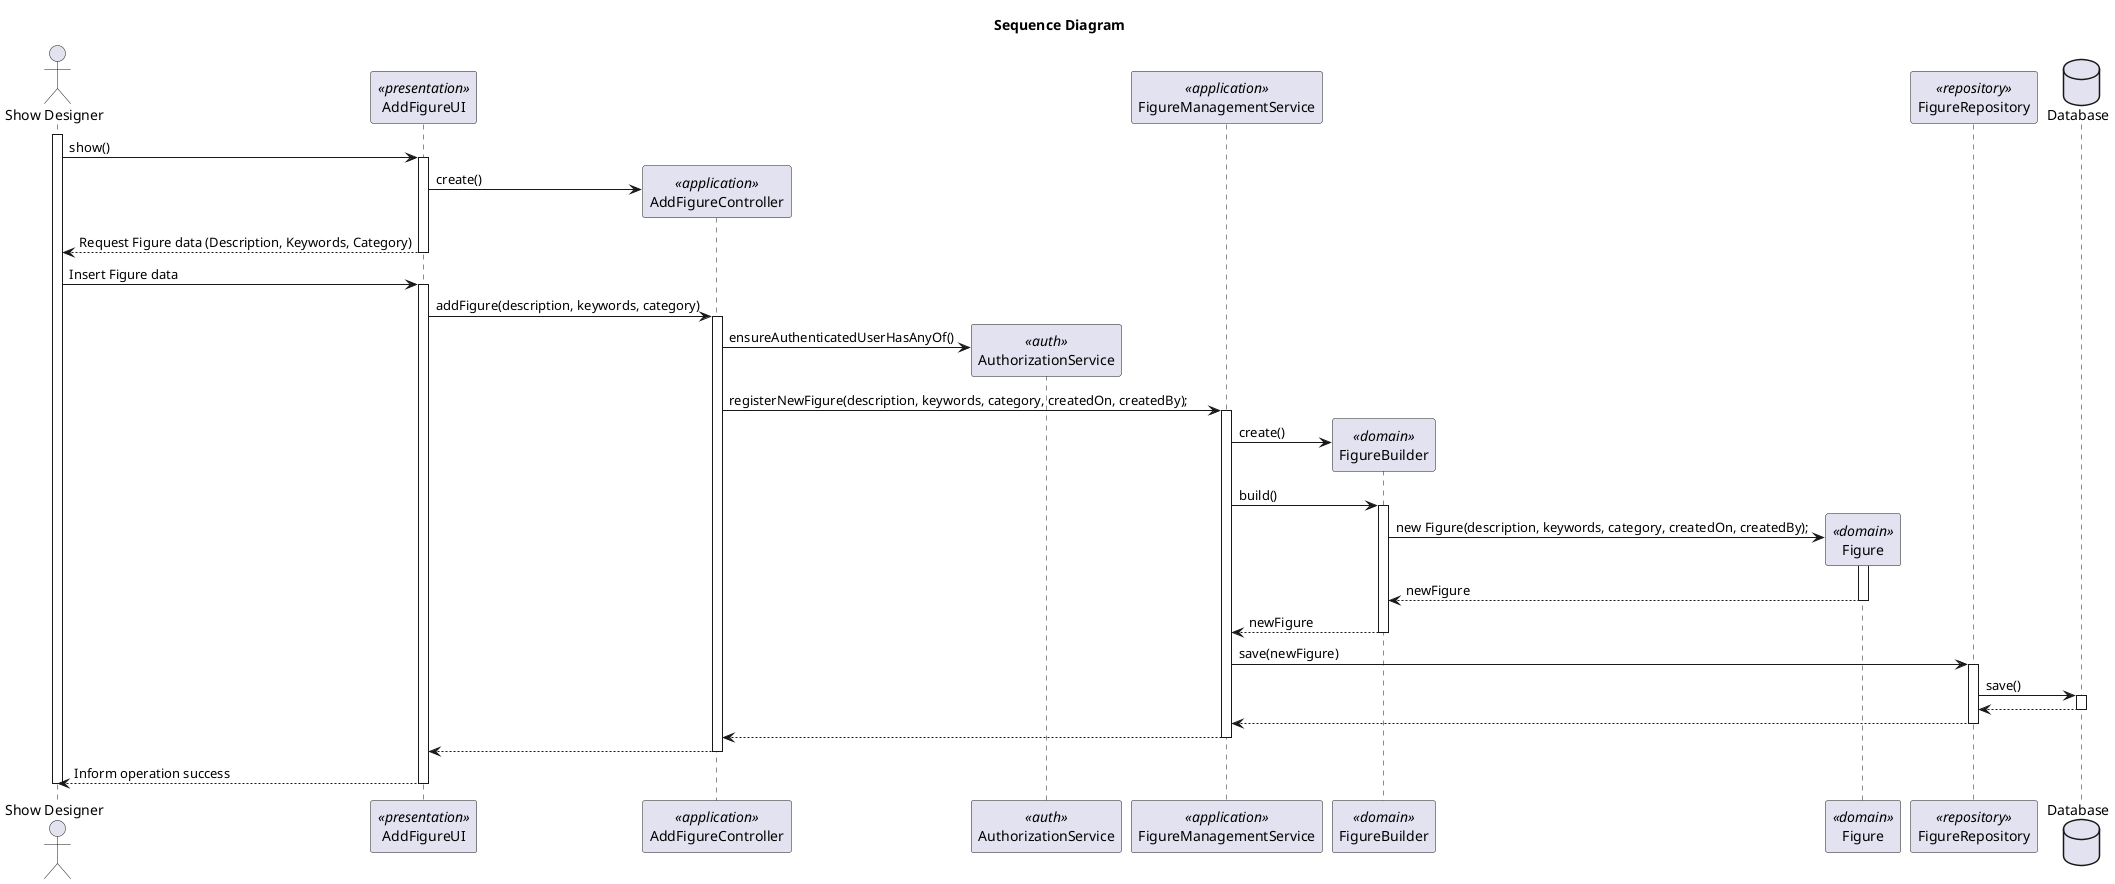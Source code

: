 @startuml
title Sequence Diagram

actor "Show Designer" as Actor
participant "AddFigureUI" as UI <<presentation>>
participant "AddFigureController" as Controller <<application>>
participant "AuthorizationService" as AuthorizationService <<auth>>
participant "FigureManagementService" as FigureManagementService <<application>>
participant "FigureBuilder" as FigureBuilder <<domain>>
participant "Figure" as Figure <<domain>>
participant "FigureRepository" as FigureRepository <<repository>>
database "Database" as Database

activate Actor

Actor -> UI: show()
    activate UI

UI -> Controller** : create()

UI --> Actor: Request Figure data (Description, Keywords, Category)
deactivate UI

Actor -> UI: Insert Figure data


    activate UI

        UI -> Controller : addFigure(description, keywords, category)
            activate Controller

                Controller -> AuthorizationService** : ensureAuthenticatedUserHasAnyOf()

                deactivate AuthorizationService

                Controller -> FigureManagementService : registerNewFigure(description, keywords, category, createdOn, createdBy);
                activate FigureManagementService

                    FigureManagementService -> FigureBuilder** : create()
                    FigureManagementService -> FigureBuilder : build()
                    activate FigureBuilder

                        FigureBuilder -> Figure**: new Figure(description, keywords, category, createdOn, createdBy);

                         activate Figure

                         Figure --> FigureBuilder : newFigure
                         deactivate Figure

                          FigureBuilder --> FigureManagementService : newFigure

                    deactivate FigureBuilder


                    FigureManagementService -> FigureRepository : save(newFigure)

                    activate FigureRepository

                             FigureRepository -> Database : save()
                             activate Database

                                Database --> FigureRepository
                             deactivate Database

                             FigureRepository --> FigureManagementService
                    deactivate FigureRepository

                    FigureManagementService --> Controller
                deactivate FigureManagementService

                Controller --> UI
            deactivate Controller
        UI --> Actor : Inform operation success
        deactivate UI
deactivate Actor

@enduml
